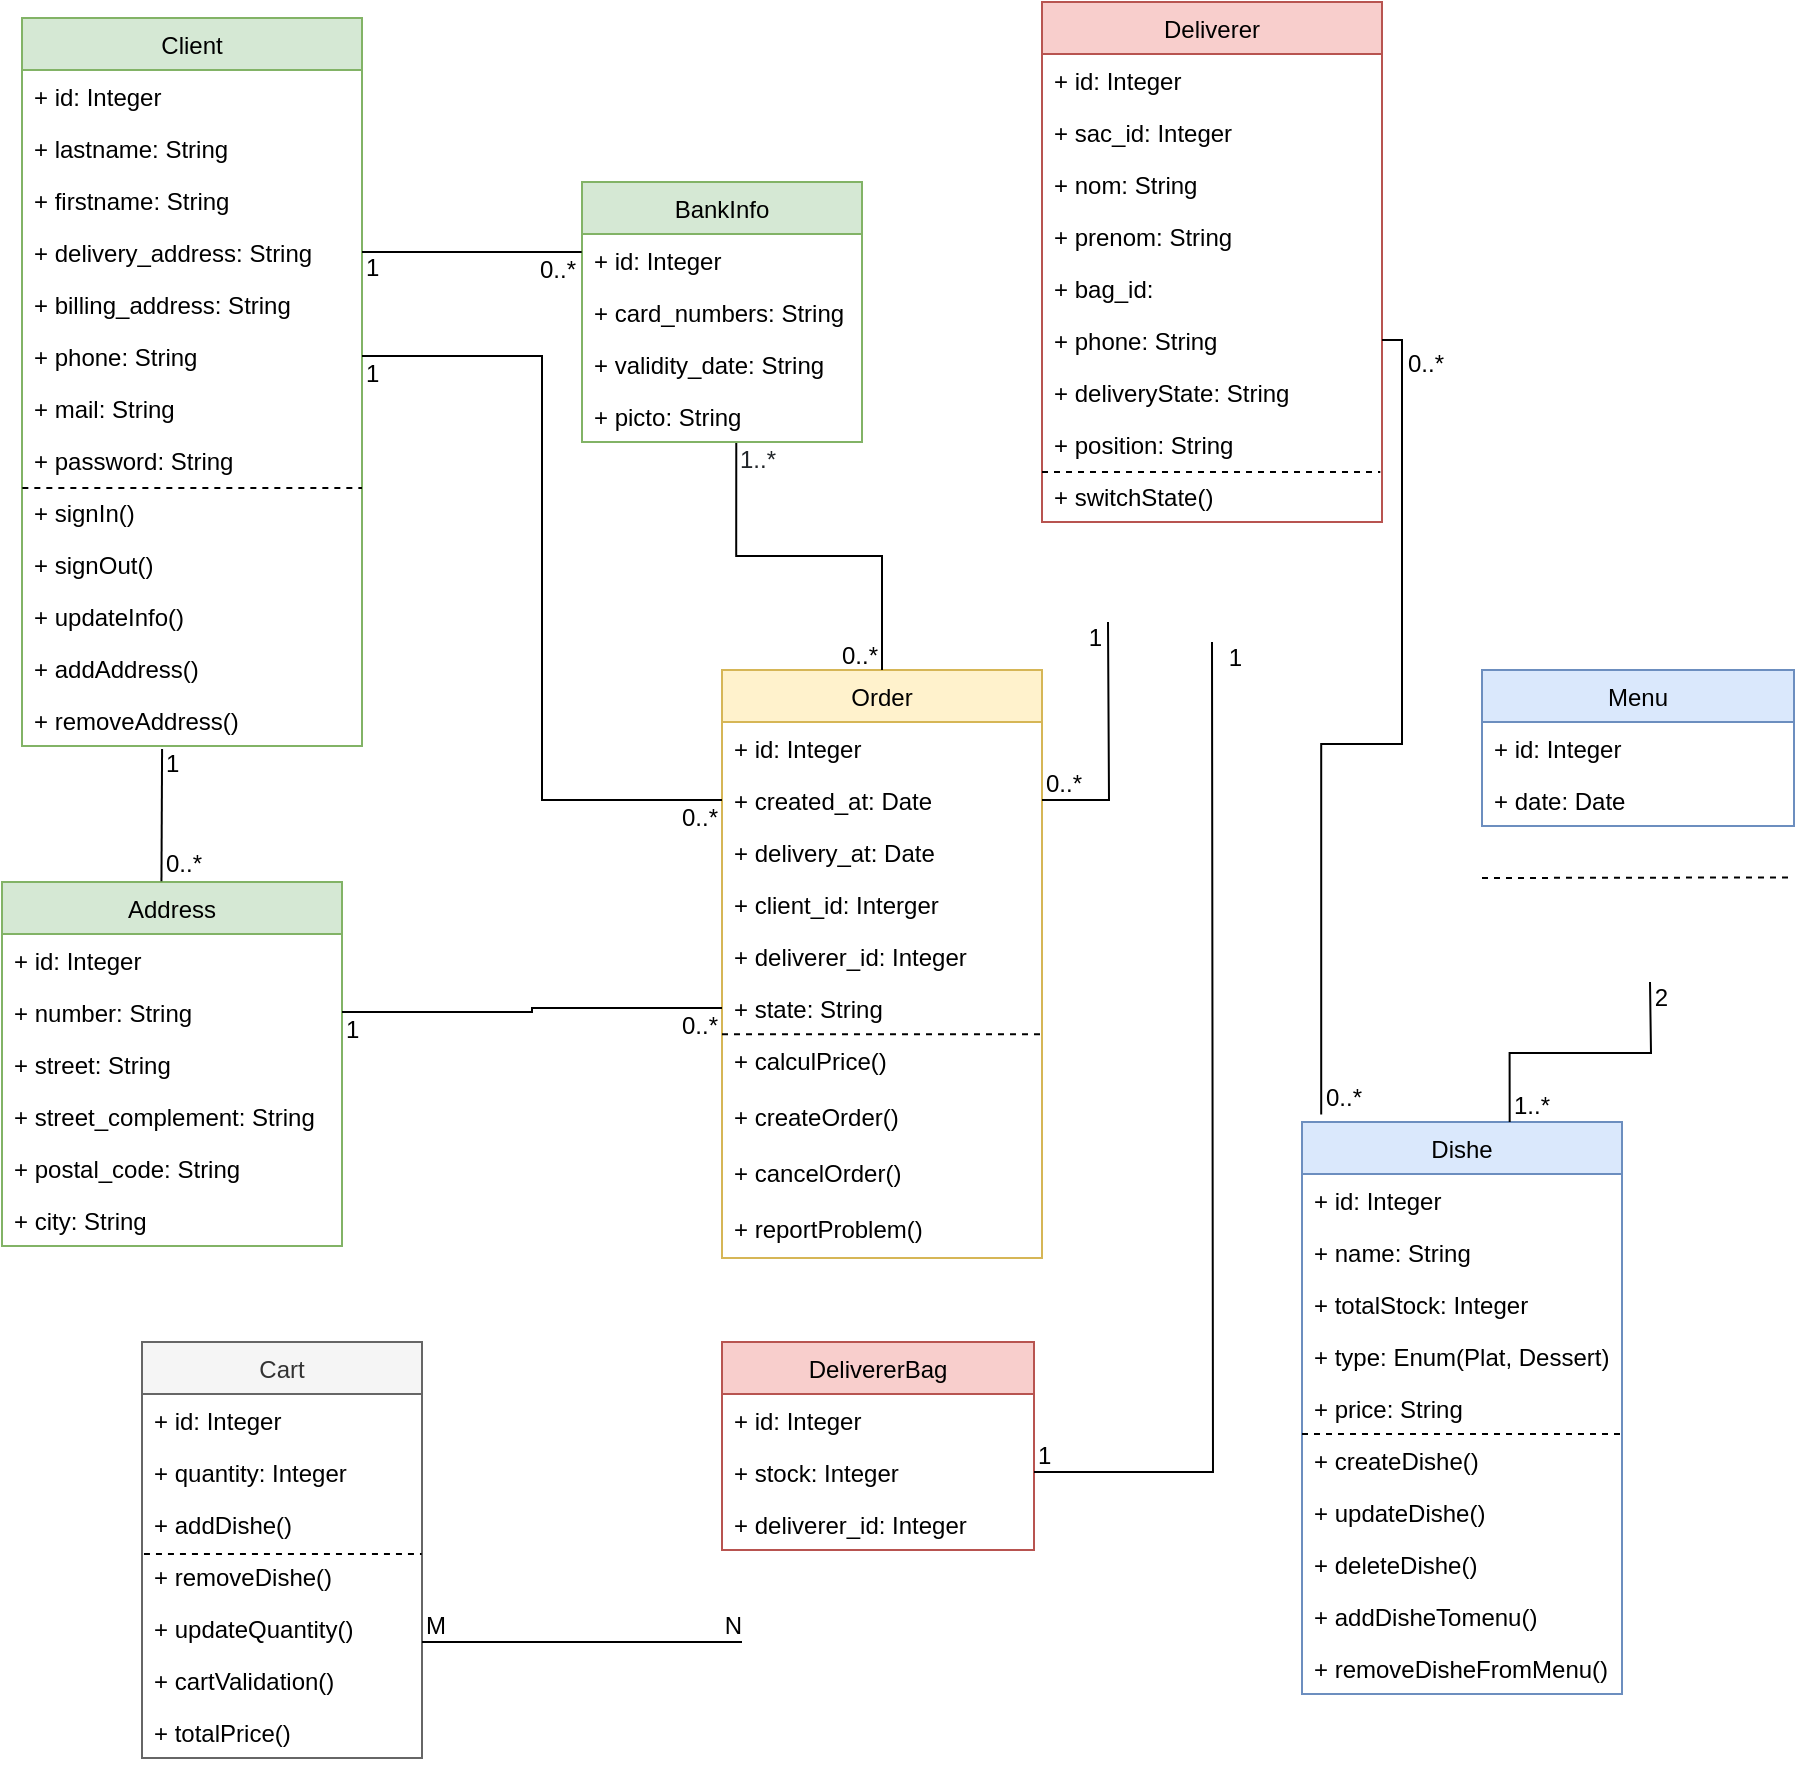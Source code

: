 <mxfile version="15.8.7" type="device" pages="2"><diagram id="oSMzcCjsMUZDx_pxM2OZ" name="Diagramme de classes"><mxGraphModel dx="2500" dy="1033" grid="1" gridSize="10" guides="1" tooltips="1" connect="1" arrows="1" fold="1" page="1" pageScale="1" pageWidth="827" pageHeight="1169" math="0" shadow="0"><root><mxCell id="0"/><mxCell id="1" parent="0"/><mxCell id="HCWtY8HCrCNbNpSgRwrG-18" value="Client" style="swimlane;fontStyle=0;childLayout=stackLayout;horizontal=1;startSize=26;fillColor=#d5e8d4;horizontalStack=0;resizeParent=1;resizeParentMax=0;resizeLast=0;collapsible=1;marginBottom=0;strokeColor=#82b366;" parent="1" vertex="1"><mxGeometry x="-210" y="38" width="170" height="364" as="geometry"/></mxCell><mxCell id="HCWtY8HCrCNbNpSgRwrG-19" value="+ id: Integer" style="text;strokeColor=none;fillColor=none;align=left;verticalAlign=top;spacingLeft=4;spacingRight=4;overflow=hidden;rotatable=0;points=[[0,0.5],[1,0.5]];portConstraint=eastwest;" parent="HCWtY8HCrCNbNpSgRwrG-18" vertex="1"><mxGeometry y="26" width="170" height="26" as="geometry"/></mxCell><mxCell id="HCWtY8HCrCNbNpSgRwrG-20" value="+ lastname: String" style="text;strokeColor=none;fillColor=none;align=left;verticalAlign=top;spacingLeft=4;spacingRight=4;overflow=hidden;rotatable=0;points=[[0,0.5],[1,0.5]];portConstraint=eastwest;" parent="HCWtY8HCrCNbNpSgRwrG-18" vertex="1"><mxGeometry y="52" width="170" height="26" as="geometry"/></mxCell><mxCell id="HCWtY8HCrCNbNpSgRwrG-21" value="+ firstname: String" style="text;strokeColor=none;fillColor=none;align=left;verticalAlign=top;spacingLeft=4;spacingRight=4;overflow=hidden;rotatable=0;points=[[0,0.5],[1,0.5]];portConstraint=eastwest;" parent="HCWtY8HCrCNbNpSgRwrG-18" vertex="1"><mxGeometry y="78" width="170" height="26" as="geometry"/></mxCell><mxCell id="HCWtY8HCrCNbNpSgRwrG-23" value="+ delivery_address: String" style="text;strokeColor=none;fillColor=none;align=left;verticalAlign=top;spacingLeft=4;spacingRight=4;overflow=hidden;rotatable=0;points=[[0,0.5],[1,0.5]];portConstraint=eastwest;" parent="HCWtY8HCrCNbNpSgRwrG-18" vertex="1"><mxGeometry y="104" width="170" height="26" as="geometry"/></mxCell><mxCell id="BRgzUq3xXKHLKp0Ddlu8-14" value="+ billing_address: String" style="text;strokeColor=none;fillColor=none;align=left;verticalAlign=top;spacingLeft=4;spacingRight=4;overflow=hidden;rotatable=0;points=[[0,0.5],[1,0.5]];portConstraint=eastwest;" vertex="1" parent="HCWtY8HCrCNbNpSgRwrG-18"><mxGeometry y="130" width="170" height="26" as="geometry"/></mxCell><mxCell id="HCWtY8HCrCNbNpSgRwrG-24" value="+ phone: String" style="text;strokeColor=none;fillColor=none;align=left;verticalAlign=top;spacingLeft=4;spacingRight=4;overflow=hidden;rotatable=0;points=[[0,0.5],[1,0.5]];portConstraint=eastwest;" parent="HCWtY8HCrCNbNpSgRwrG-18" vertex="1"><mxGeometry y="156" width="170" height="26" as="geometry"/></mxCell><mxCell id="HCWtY8HCrCNbNpSgRwrG-55" value="+ mail: String" style="text;strokeColor=none;fillColor=none;align=left;verticalAlign=top;spacingLeft=4;spacingRight=4;overflow=hidden;rotatable=0;points=[[0,0.5],[1,0.5]];portConstraint=eastwest;" parent="HCWtY8HCrCNbNpSgRwrG-18" vertex="1"><mxGeometry y="182" width="170" height="26" as="geometry"/></mxCell><mxCell id="BRgzUq3xXKHLKp0Ddlu8-53" value="" style="endArrow=none;dashed=1;html=1;rounded=0;entryX=0.999;entryY=0.962;entryDx=0;entryDy=0;entryPerimeter=0;exitX=0.001;exitY=0.038;exitDx=0;exitDy=0;exitPerimeter=0;" edge="1" parent="HCWtY8HCrCNbNpSgRwrG-18" source="BRgzUq3xXKHLKp0Ddlu8-52"><mxGeometry width="50" height="50" relative="1" as="geometry"><mxPoint x="-2.04" y="235" as="sourcePoint"/><mxPoint x="170.0" y="235.002" as="targetPoint"/></mxGeometry></mxCell><mxCell id="BRgzUq3xXKHLKp0Ddlu8-15" value="+ password: String" style="text;strokeColor=none;fillColor=none;align=left;verticalAlign=top;spacingLeft=4;spacingRight=4;overflow=hidden;rotatable=0;points=[[0,0.5],[1,0.5]];portConstraint=eastwest;" vertex="1" parent="HCWtY8HCrCNbNpSgRwrG-18"><mxGeometry y="208" width="170" height="26" as="geometry"/></mxCell><mxCell id="BRgzUq3xXKHLKp0Ddlu8-52" value="+ signIn()" style="text;strokeColor=none;fillColor=none;align=left;verticalAlign=top;spacingLeft=4;spacingRight=4;overflow=hidden;rotatable=0;points=[[0,0.5],[1,0.5]];portConstraint=eastwest;" vertex="1" parent="HCWtY8HCrCNbNpSgRwrG-18"><mxGeometry y="234" width="170" height="26" as="geometry"/></mxCell><mxCell id="BRgzUq3xXKHLKp0Ddlu8-54" value="+ signOut()" style="text;strokeColor=none;fillColor=none;align=left;verticalAlign=top;spacingLeft=4;spacingRight=4;overflow=hidden;rotatable=0;points=[[0,0.5],[1,0.5]];portConstraint=eastwest;" vertex="1" parent="HCWtY8HCrCNbNpSgRwrG-18"><mxGeometry y="260" width="170" height="26" as="geometry"/></mxCell><mxCell id="BRgzUq3xXKHLKp0Ddlu8-55" value="+ updateInfo()" style="text;strokeColor=none;fillColor=none;align=left;verticalAlign=top;spacingLeft=4;spacingRight=4;overflow=hidden;rotatable=0;points=[[0,0.5],[1,0.5]];portConstraint=eastwest;" vertex="1" parent="HCWtY8HCrCNbNpSgRwrG-18"><mxGeometry y="286" width="170" height="26" as="geometry"/></mxCell><mxCell id="BRgzUq3xXKHLKp0Ddlu8-56" value="+ addAddress()" style="text;strokeColor=none;fillColor=none;align=left;verticalAlign=top;spacingLeft=4;spacingRight=4;overflow=hidden;rotatable=0;points=[[0,0.5],[1,0.5]];portConstraint=eastwest;" vertex="1" parent="HCWtY8HCrCNbNpSgRwrG-18"><mxGeometry y="312" width="170" height="26" as="geometry"/></mxCell><mxCell id="BRgzUq3xXKHLKp0Ddlu8-70" value="+ removeAddress()" style="text;strokeColor=none;fillColor=none;align=left;verticalAlign=top;spacingLeft=4;spacingRight=4;overflow=hidden;rotatable=0;points=[[0,0.5],[1,0.5]];portConstraint=eastwest;" vertex="1" parent="HCWtY8HCrCNbNpSgRwrG-18"><mxGeometry y="338" width="170" height="26" as="geometry"/></mxCell><mxCell id="HCWtY8HCrCNbNpSgRwrG-25" value="Deliverer" style="swimlane;fontStyle=0;childLayout=stackLayout;horizontal=1;startSize=26;fillColor=#f8cecc;horizontalStack=0;resizeParent=1;resizeParentMax=0;resizeLast=0;collapsible=1;marginBottom=0;strokeColor=#b85450;" parent="1" vertex="1"><mxGeometry x="300" y="30" width="170" height="260" as="geometry"/></mxCell><mxCell id="HCWtY8HCrCNbNpSgRwrG-26" value="+ id: Integer" style="text;strokeColor=none;fillColor=none;align=left;verticalAlign=top;spacingLeft=4;spacingRight=4;overflow=hidden;rotatable=0;points=[[0,0.5],[1,0.5]];portConstraint=eastwest;" parent="HCWtY8HCrCNbNpSgRwrG-25" vertex="1"><mxGeometry y="26" width="170" height="26" as="geometry"/></mxCell><mxCell id="HCWtY8HCrCNbNpSgRwrG-99" value="+ sac_id: Integer" style="text;strokeColor=none;fillColor=none;align=left;verticalAlign=top;spacingLeft=4;spacingRight=4;overflow=hidden;rotatable=0;points=[[0,0.5],[1,0.5]];portConstraint=eastwest;" parent="HCWtY8HCrCNbNpSgRwrG-25" vertex="1"><mxGeometry y="52" width="170" height="26" as="geometry"/></mxCell><mxCell id="HCWtY8HCrCNbNpSgRwrG-27" value="+ nom: String" style="text;strokeColor=none;fillColor=none;align=left;verticalAlign=top;spacingLeft=4;spacingRight=4;overflow=hidden;rotatable=0;points=[[0,0.5],[1,0.5]];portConstraint=eastwest;" parent="HCWtY8HCrCNbNpSgRwrG-25" vertex="1"><mxGeometry y="78" width="170" height="26" as="geometry"/></mxCell><mxCell id="HCWtY8HCrCNbNpSgRwrG-28" value="+ prenom: String" style="text;strokeColor=none;fillColor=none;align=left;verticalAlign=top;spacingLeft=4;spacingRight=4;overflow=hidden;rotatable=0;points=[[0,0.5],[1,0.5]];portConstraint=eastwest;" parent="HCWtY8HCrCNbNpSgRwrG-25" vertex="1"><mxGeometry y="104" width="170" height="26" as="geometry"/></mxCell><mxCell id="HCWtY8HCrCNbNpSgRwrG-29" value="+ bag_id: " style="text;strokeColor=none;fillColor=none;align=left;verticalAlign=top;spacingLeft=4;spacingRight=4;overflow=hidden;rotatable=0;points=[[0,0.5],[1,0.5]];portConstraint=eastwest;" parent="HCWtY8HCrCNbNpSgRwrG-25" vertex="1"><mxGeometry y="130" width="170" height="26" as="geometry"/></mxCell><mxCell id="HCWtY8HCrCNbNpSgRwrG-30" value="+ phone: String" style="text;strokeColor=none;fillColor=none;align=left;verticalAlign=top;spacingLeft=4;spacingRight=4;overflow=hidden;rotatable=0;points=[[0,0.5],[1,0.5]];portConstraint=eastwest;" parent="HCWtY8HCrCNbNpSgRwrG-25" vertex="1"><mxGeometry y="156" width="170" height="26" as="geometry"/></mxCell><mxCell id="HCWtY8HCrCNbNpSgRwrG-31" value="+ deliveryState: String" style="text;strokeColor=none;fillColor=none;align=left;verticalAlign=top;spacingLeft=4;spacingRight=4;overflow=hidden;rotatable=0;points=[[0,0.5],[1,0.5]];portConstraint=eastwest;" parent="HCWtY8HCrCNbNpSgRwrG-25" vertex="1"><mxGeometry y="182" width="170" height="26" as="geometry"/></mxCell><mxCell id="BRgzUq3xXKHLKp0Ddlu8-68" value="" style="endArrow=none;dashed=1;html=1;rounded=0;entryX=0.995;entryY=0;entryDx=0;entryDy=0;entryPerimeter=0;exitX=0.007;exitY=-0.038;exitDx=0;exitDy=0;exitPerimeter=0;" edge="1" parent="HCWtY8HCrCNbNpSgRwrG-25"><mxGeometry width="50" height="50" relative="1" as="geometry"><mxPoint y="235.002" as="sourcePoint"/><mxPoint x="169.15" y="235" as="targetPoint"/></mxGeometry></mxCell><mxCell id="HCWtY8HCrCNbNpSgRwrG-32" value="+ position: String" style="text;strokeColor=none;fillColor=none;align=left;verticalAlign=top;spacingLeft=4;spacingRight=4;overflow=hidden;rotatable=0;points=[[0,0.5],[1,0.5]];portConstraint=eastwest;" parent="HCWtY8HCrCNbNpSgRwrG-25" vertex="1"><mxGeometry y="208" width="170" height="26" as="geometry"/></mxCell><mxCell id="BRgzUq3xXKHLKp0Ddlu8-67" value="+ switchState()" style="text;strokeColor=none;fillColor=none;align=left;verticalAlign=top;spacingLeft=4;spacingRight=4;overflow=hidden;rotatable=0;points=[[0,0.5],[1,0.5]];portConstraint=eastwest;" vertex="1" parent="HCWtY8HCrCNbNpSgRwrG-25"><mxGeometry y="234" width="170" height="26" as="geometry"/></mxCell><mxCell id="HCWtY8HCrCNbNpSgRwrG-33" value="Order" style="swimlane;fontStyle=0;childLayout=stackLayout;horizontal=1;startSize=26;fillColor=#fff2cc;horizontalStack=0;resizeParent=1;resizeParentMax=0;resizeLast=0;collapsible=1;marginBottom=0;strokeColor=#d6b656;" parent="1" vertex="1"><mxGeometry x="140" y="364" width="160" height="294" as="geometry"/></mxCell><mxCell id="HCWtY8HCrCNbNpSgRwrG-34" value="+ id: Integer" style="text;strokeColor=none;fillColor=none;align=left;verticalAlign=top;spacingLeft=4;spacingRight=4;overflow=hidden;rotatable=0;points=[[0,0.5],[1,0.5]];portConstraint=eastwest;" parent="HCWtY8HCrCNbNpSgRwrG-33" vertex="1"><mxGeometry y="26" width="160" height="26" as="geometry"/></mxCell><mxCell id="HCWtY8HCrCNbNpSgRwrG-35" value="+ created_at: Date " style="text;strokeColor=none;fillColor=none;align=left;verticalAlign=top;spacingLeft=4;spacingRight=4;overflow=hidden;rotatable=0;points=[[0,0.5],[1,0.5]];portConstraint=eastwest;" parent="HCWtY8HCrCNbNpSgRwrG-33" vertex="1"><mxGeometry y="52" width="160" height="26" as="geometry"/></mxCell><mxCell id="HCWtY8HCrCNbNpSgRwrG-36" value="+ delivery_at: Date" style="text;strokeColor=none;fillColor=none;align=left;verticalAlign=top;spacingLeft=4;spacingRight=4;overflow=hidden;rotatable=0;points=[[0,0.5],[1,0.5]];portConstraint=eastwest;" parent="HCWtY8HCrCNbNpSgRwrG-33" vertex="1"><mxGeometry y="78" width="160" height="26" as="geometry"/></mxCell><mxCell id="BRgzUq3xXKHLKp0Ddlu8-21" value="+ client_id: Interger" style="text;strokeColor=none;fillColor=none;align=left;verticalAlign=top;spacingLeft=4;spacingRight=4;overflow=hidden;rotatable=0;points=[[0,0.5],[1,0.5]];portConstraint=eastwest;" vertex="1" parent="HCWtY8HCrCNbNpSgRwrG-33"><mxGeometry y="104" width="160" height="26" as="geometry"/></mxCell><mxCell id="6yoKgdQi1X0KpWhhwo-v-2" value="+ deliverer_id: Integer" style="text;strokeColor=none;fillColor=none;align=left;verticalAlign=top;spacingLeft=4;spacingRight=4;overflow=hidden;rotatable=0;points=[[0,0.5],[1,0.5]];portConstraint=eastwest;" vertex="1" parent="HCWtY8HCrCNbNpSgRwrG-33"><mxGeometry y="130" width="160" height="26" as="geometry"/></mxCell><mxCell id="BRgzUq3xXKHLKp0Ddlu8-22" value="+ state: String" style="text;strokeColor=none;fillColor=none;align=left;verticalAlign=top;spacingLeft=4;spacingRight=4;overflow=hidden;rotatable=0;points=[[0,0.5],[1,0.5]];portConstraint=eastwest;" vertex="1" parent="HCWtY8HCrCNbNpSgRwrG-33"><mxGeometry y="156" width="160" height="26" as="geometry"/></mxCell><mxCell id="BRgzUq3xXKHLKp0Ddlu8-58" value="" style="endArrow=none;dashed=1;html=1;rounded=0;entryX=0.997;entryY=0.005;entryDx=0;entryDy=0;entryPerimeter=0;exitX=0;exitY=0.005;exitDx=0;exitDy=0;exitPerimeter=0;" edge="1" parent="HCWtY8HCrCNbNpSgRwrG-33" source="BRgzUq3xXKHLKp0Ddlu8-57" target="BRgzUq3xXKHLKp0Ddlu8-57"><mxGeometry width="50" height="50" relative="1" as="geometry"><mxPoint x="10.56" y="156.002" as="sourcePoint"/><mxPoint x="149.44" y="156.002" as="targetPoint"/></mxGeometry></mxCell><mxCell id="BRgzUq3xXKHLKp0Ddlu8-57" value="+ calculPrice()" style="text;strokeColor=none;fillColor=none;align=left;verticalAlign=top;spacingLeft=4;spacingRight=4;overflow=hidden;rotatable=0;points=[[0,0.5],[1,0.5]];portConstraint=eastwest;" vertex="1" parent="HCWtY8HCrCNbNpSgRwrG-33"><mxGeometry y="182" width="160" height="28" as="geometry"/></mxCell><mxCell id="6yoKgdQi1X0KpWhhwo-v-3" value="+ createOrder()" style="text;strokeColor=none;fillColor=none;align=left;verticalAlign=top;spacingLeft=4;spacingRight=4;overflow=hidden;rotatable=0;points=[[0,0.5],[1,0.5]];portConstraint=eastwest;" vertex="1" parent="HCWtY8HCrCNbNpSgRwrG-33"><mxGeometry y="210" width="160" height="28" as="geometry"/></mxCell><mxCell id="6yoKgdQi1X0KpWhhwo-v-4" value="+ cancelOrder()" style="text;strokeColor=none;fillColor=none;align=left;verticalAlign=top;spacingLeft=4;spacingRight=4;overflow=hidden;rotatable=0;points=[[0,0.5],[1,0.5]];portConstraint=eastwest;" vertex="1" parent="HCWtY8HCrCNbNpSgRwrG-33"><mxGeometry y="238" width="160" height="28" as="geometry"/></mxCell><mxCell id="6yoKgdQi1X0KpWhhwo-v-5" value="+ reportProblem()" style="text;strokeColor=none;fillColor=none;align=left;verticalAlign=top;spacingLeft=4;spacingRight=4;overflow=hidden;rotatable=0;points=[[0,0.5],[1,0.5]];portConstraint=eastwest;" vertex="1" parent="HCWtY8HCrCNbNpSgRwrG-33"><mxGeometry y="266" width="160" height="28" as="geometry"/></mxCell><mxCell id="HCWtY8HCrCNbNpSgRwrG-38" value="Dishe" style="swimlane;fontStyle=0;childLayout=stackLayout;horizontal=1;startSize=26;fillColor=#dae8fc;horizontalStack=0;resizeParent=1;resizeParentMax=0;resizeLast=0;collapsible=1;marginBottom=0;strokeColor=#6c8ebf;" parent="1" vertex="1"><mxGeometry x="430" y="590" width="160" height="286" as="geometry"/></mxCell><mxCell id="HCWtY8HCrCNbNpSgRwrG-39" value="+ id: Integer" style="text;strokeColor=none;fillColor=none;align=left;verticalAlign=top;spacingLeft=4;spacingRight=4;overflow=hidden;rotatable=0;points=[[0,0.5],[1,0.5]];portConstraint=eastwest;" parent="HCWtY8HCrCNbNpSgRwrG-38" vertex="1"><mxGeometry y="26" width="160" height="26" as="geometry"/></mxCell><mxCell id="HCWtY8HCrCNbNpSgRwrG-43" value="+ name: String" style="text;strokeColor=none;fillColor=none;align=left;verticalAlign=top;spacingLeft=4;spacingRight=4;overflow=hidden;rotatable=0;points=[[0,0.5],[1,0.5]];portConstraint=eastwest;" parent="HCWtY8HCrCNbNpSgRwrG-38" vertex="1"><mxGeometry y="52" width="160" height="26" as="geometry"/></mxCell><mxCell id="HCWtY8HCrCNbNpSgRwrG-53" value="+ totalStock: Integer" style="text;strokeColor=none;fillColor=none;align=left;verticalAlign=top;spacingLeft=4;spacingRight=4;overflow=hidden;rotatable=0;points=[[0,0.5],[1,0.5]];portConstraint=eastwest;" parent="HCWtY8HCrCNbNpSgRwrG-38" vertex="1"><mxGeometry y="78" width="160" height="26" as="geometry"/></mxCell><mxCell id="HCWtY8HCrCNbNpSgRwrG-41" value="+ type: Enum(Plat, Dessert)" style="text;strokeColor=none;fillColor=none;align=left;verticalAlign=top;spacingLeft=4;spacingRight=4;overflow=hidden;rotatable=0;points=[[0,0.5],[1,0.5]];portConstraint=eastwest;" parent="HCWtY8HCrCNbNpSgRwrG-38" vertex="1"><mxGeometry y="104" width="160" height="26" as="geometry"/></mxCell><mxCell id="HCWtY8HCrCNbNpSgRwrG-42" value="+ price: String" style="text;strokeColor=none;fillColor=none;align=left;verticalAlign=top;spacingLeft=4;spacingRight=4;overflow=hidden;rotatable=0;points=[[0,0.5],[1,0.5]];portConstraint=eastwest;" parent="HCWtY8HCrCNbNpSgRwrG-38" vertex="1"><mxGeometry y="130" width="160" height="26" as="geometry"/></mxCell><mxCell id="BRgzUq3xXKHLKp0Ddlu8-59" value="" style="endArrow=none;dashed=1;html=1;rounded=0;entryX=0.994;entryY=0;entryDx=0;entryDy=0;entryPerimeter=0;exitX=0.007;exitY=-0.038;exitDx=0;exitDy=0;exitPerimeter=0;" edge="1" parent="HCWtY8HCrCNbNpSgRwrG-38" target="BRgzUq3xXKHLKp0Ddlu8-60"><mxGeometry width="50" height="50" relative="1" as="geometry"><mxPoint y="156.002" as="sourcePoint"/><mxPoint x="138.88" y="156.002" as="targetPoint"/></mxGeometry></mxCell><mxCell id="BRgzUq3xXKHLKp0Ddlu8-60" value="+ createDishe()" style="text;strokeColor=none;fillColor=none;align=left;verticalAlign=top;spacingLeft=4;spacingRight=4;overflow=hidden;rotatable=0;points=[[0,0.5],[1,0.5]];portConstraint=eastwest;" vertex="1" parent="HCWtY8HCrCNbNpSgRwrG-38"><mxGeometry y="156" width="160" height="26" as="geometry"/></mxCell><mxCell id="BRgzUq3xXKHLKp0Ddlu8-61" value="+ updateDishe()" style="text;strokeColor=none;fillColor=none;align=left;verticalAlign=top;spacingLeft=4;spacingRight=4;overflow=hidden;rotatable=0;points=[[0,0.5],[1,0.5]];portConstraint=eastwest;" vertex="1" parent="HCWtY8HCrCNbNpSgRwrG-38"><mxGeometry y="182" width="160" height="26" as="geometry"/></mxCell><mxCell id="BRgzUq3xXKHLKp0Ddlu8-62" value="+ deleteDishe()" style="text;strokeColor=none;fillColor=none;align=left;verticalAlign=top;spacingLeft=4;spacingRight=4;overflow=hidden;rotatable=0;points=[[0,0.5],[1,0.5]];portConstraint=eastwest;" vertex="1" parent="HCWtY8HCrCNbNpSgRwrG-38"><mxGeometry y="208" width="160" height="26" as="geometry"/></mxCell><mxCell id="BRgzUq3xXKHLKp0Ddlu8-63" value="+ addDisheTomenu()" style="text;strokeColor=none;fillColor=none;align=left;verticalAlign=top;spacingLeft=4;spacingRight=4;overflow=hidden;rotatable=0;points=[[0,0.5],[1,0.5]];portConstraint=eastwest;" vertex="1" parent="HCWtY8HCrCNbNpSgRwrG-38"><mxGeometry y="234" width="160" height="26" as="geometry"/></mxCell><mxCell id="BRgzUq3xXKHLKp0Ddlu8-64" value="+ removeDisheFromMenu()" style="text;strokeColor=none;fillColor=none;align=left;verticalAlign=top;spacingLeft=4;spacingRight=4;overflow=hidden;rotatable=0;points=[[0,0.5],[1,0.5]];portConstraint=eastwest;" vertex="1" parent="HCWtY8HCrCNbNpSgRwrG-38"><mxGeometry y="260" width="160" height="26" as="geometry"/></mxCell><mxCell id="HCWtY8HCrCNbNpSgRwrG-45" value="DelivererBag" style="swimlane;fontStyle=0;childLayout=stackLayout;horizontal=1;startSize=26;fillColor=#f8cecc;horizontalStack=0;resizeParent=1;resizeParentMax=0;resizeLast=0;collapsible=1;marginBottom=0;strokeColor=#b85450;" parent="1" vertex="1"><mxGeometry x="140" y="700" width="156" height="104" as="geometry"/></mxCell><mxCell id="HCWtY8HCrCNbNpSgRwrG-46" value="+ id: Integer" style="text;strokeColor=none;fillColor=none;align=left;verticalAlign=top;spacingLeft=4;spacingRight=4;overflow=hidden;rotatable=0;points=[[0,0.5],[1,0.5]];portConstraint=eastwest;" parent="HCWtY8HCrCNbNpSgRwrG-45" vertex="1"><mxGeometry y="26" width="156" height="26" as="geometry"/></mxCell><mxCell id="BRgzUq3xXKHLKp0Ddlu8-5" value="+ stock: Integer" style="text;strokeColor=none;fillColor=none;align=left;verticalAlign=top;spacingLeft=4;spacingRight=4;overflow=hidden;rotatable=0;points=[[0,0.5],[1,0.5]];portConstraint=eastwest;" vertex="1" parent="HCWtY8HCrCNbNpSgRwrG-45"><mxGeometry y="52" width="156" height="26" as="geometry"/></mxCell><mxCell id="BRgzUq3xXKHLKp0Ddlu8-23" value="+ deliverer_id: Integer" style="text;strokeColor=none;fillColor=none;align=left;verticalAlign=top;spacingLeft=4;spacingRight=4;overflow=hidden;rotatable=0;points=[[0,0.5],[1,0.5]];portConstraint=eastwest;" vertex="1" parent="HCWtY8HCrCNbNpSgRwrG-45"><mxGeometry y="78" width="156" height="26" as="geometry"/></mxCell><mxCell id="HCWtY8HCrCNbNpSgRwrG-77" value="BankInfo" style="swimlane;fontStyle=0;childLayout=stackLayout;horizontal=1;startSize=26;fillColor=#d5e8d4;horizontalStack=0;resizeParent=1;resizeParentMax=0;resizeLast=0;collapsible=1;marginBottom=0;strokeColor=#82b366;" parent="1" vertex="1"><mxGeometry x="70" y="120" width="140" height="130" as="geometry"/></mxCell><mxCell id="HCWtY8HCrCNbNpSgRwrG-78" value="+ id: Integer" style="text;strokeColor=none;fillColor=none;align=left;verticalAlign=top;spacingLeft=4;spacingRight=4;overflow=hidden;rotatable=0;points=[[0,0.5],[1,0.5]];portConstraint=eastwest;" parent="HCWtY8HCrCNbNpSgRwrG-77" vertex="1"><mxGeometry y="26" width="140" height="26" as="geometry"/></mxCell><mxCell id="HCWtY8HCrCNbNpSgRwrG-79" value="+ card_numbers: String" style="text;strokeColor=none;fillColor=none;align=left;verticalAlign=top;spacingLeft=4;spacingRight=4;overflow=hidden;rotatable=0;points=[[0,0.5],[1,0.5]];portConstraint=eastwest;" parent="HCWtY8HCrCNbNpSgRwrG-77" vertex="1"><mxGeometry y="52" width="140" height="26" as="geometry"/></mxCell><mxCell id="HCWtY8HCrCNbNpSgRwrG-80" value="+ validity_date: String" style="text;strokeColor=none;fillColor=none;align=left;verticalAlign=top;spacingLeft=4;spacingRight=4;overflow=hidden;rotatable=0;points=[[0,0.5],[1,0.5]];portConstraint=eastwest;" parent="HCWtY8HCrCNbNpSgRwrG-77" vertex="1"><mxGeometry y="78" width="140" height="26" as="geometry"/></mxCell><mxCell id="HCWtY8HCrCNbNpSgRwrG-81" value="+ picto: String" style="text;strokeColor=none;fillColor=none;align=left;verticalAlign=top;spacingLeft=4;spacingRight=4;overflow=hidden;rotatable=0;points=[[0,0.5],[1,0.5]];portConstraint=eastwest;" parent="HCWtY8HCrCNbNpSgRwrG-77" vertex="1"><mxGeometry y="104" width="140" height="26" as="geometry"/></mxCell><mxCell id="eBEK_fKRrqWcGKObdvI6-1" value="Cart" style="swimlane;fontStyle=0;childLayout=stackLayout;horizontal=1;startSize=26;fillColor=#f5f5f5;horizontalStack=0;resizeParent=1;resizeParentMax=0;resizeLast=0;collapsible=1;marginBottom=0;labelBackgroundColor=none;fontColor=#333333;strokeColor=#666666;" parent="1" vertex="1"><mxGeometry x="-150" y="700" width="140" height="208" as="geometry"/></mxCell><mxCell id="eBEK_fKRrqWcGKObdvI6-2" value="+ id: Integer" style="text;strokeColor=none;fillColor=none;align=left;verticalAlign=top;spacingLeft=4;spacingRight=4;overflow=hidden;rotatable=0;points=[[0,0.5],[1,0.5]];portConstraint=eastwest;labelBackgroundColor=none;" parent="eBEK_fKRrqWcGKObdvI6-1" vertex="1"><mxGeometry y="26" width="140" height="26" as="geometry"/></mxCell><mxCell id="eBEK_fKRrqWcGKObdvI6-4" value="+ quantity: Integer" style="text;strokeColor=none;fillColor=none;align=left;verticalAlign=top;spacingLeft=4;spacingRight=4;overflow=hidden;rotatable=0;points=[[0,0.5],[1,0.5]];portConstraint=eastwest;labelBackgroundColor=none;" parent="eBEK_fKRrqWcGKObdvI6-1" vertex="1"><mxGeometry y="52" width="140" height="26" as="geometry"/></mxCell><mxCell id="BRgzUq3xXKHLKp0Ddlu8-16" value="+ addDishe()" style="text;strokeColor=none;fillColor=none;align=left;verticalAlign=top;spacingLeft=4;spacingRight=4;overflow=hidden;rotatable=0;points=[[0,0.5],[1,0.5]];portConstraint=eastwest;labelBackgroundColor=none;" vertex="1" parent="eBEK_fKRrqWcGKObdvI6-1"><mxGeometry y="78" width="140" height="26" as="geometry"/></mxCell><mxCell id="BRgzUq3xXKHLKp0Ddlu8-17" value="" style="endArrow=none;dashed=1;html=1;rounded=0;entryX=0.999;entryY=0.962;entryDx=0;entryDy=0;entryPerimeter=0;exitX=0.007;exitY=-0.038;exitDx=0;exitDy=0;exitPerimeter=0;" edge="1" parent="eBEK_fKRrqWcGKObdvI6-1"><mxGeometry width="50" height="50" relative="1" as="geometry"><mxPoint x="0.98" y="106.012" as="sourcePoint"/><mxPoint x="139.86" y="106.012" as="targetPoint"/></mxGeometry></mxCell><mxCell id="BRgzUq3xXKHLKp0Ddlu8-18" value="+ removeDishe()" style="text;strokeColor=none;fillColor=none;align=left;verticalAlign=top;spacingLeft=4;spacingRight=4;overflow=hidden;rotatable=0;points=[[0,0.5],[1,0.5]];portConstraint=eastwest;labelBackgroundColor=none;" vertex="1" parent="eBEK_fKRrqWcGKObdvI6-1"><mxGeometry y="104" width="140" height="26" as="geometry"/></mxCell><mxCell id="BRgzUq3xXKHLKp0Ddlu8-19" value="+ updateQuantity()" style="text;strokeColor=none;fillColor=none;align=left;verticalAlign=top;spacingLeft=4;spacingRight=4;overflow=hidden;rotatable=0;points=[[0,0.5],[1,0.5]];portConstraint=eastwest;labelBackgroundColor=none;" vertex="1" parent="eBEK_fKRrqWcGKObdvI6-1"><mxGeometry y="130" width="140" height="26" as="geometry"/></mxCell><mxCell id="6yoKgdQi1X0KpWhhwo-v-1" value="+ cartValidation()" style="text;strokeColor=none;fillColor=none;align=left;verticalAlign=top;spacingLeft=4;spacingRight=4;overflow=hidden;rotatable=0;points=[[0,0.5],[1,0.5]];portConstraint=eastwest;labelBackgroundColor=none;" vertex="1" parent="eBEK_fKRrqWcGKObdvI6-1"><mxGeometry y="156" width="140" height="26" as="geometry"/></mxCell><mxCell id="BRgzUq3xXKHLKp0Ddlu8-20" value="+ totalPrice()" style="text;strokeColor=none;fillColor=none;align=left;verticalAlign=top;spacingLeft=4;spacingRight=4;overflow=hidden;rotatable=0;points=[[0,0.5],[1,0.5]];portConstraint=eastwest;labelBackgroundColor=none;" vertex="1" parent="eBEK_fKRrqWcGKObdvI6-1"><mxGeometry y="182" width="140" height="26" as="geometry"/></mxCell><mxCell id="BRgzUq3xXKHLKp0Ddlu8-1" value="Menu" style="swimlane;fontStyle=0;childLayout=stackLayout;horizontal=1;startSize=26;fillColor=#dae8fc;horizontalStack=0;resizeParent=1;resizeParentMax=0;resizeLast=0;collapsible=1;marginBottom=0;strokeColor=#6c8ebf;" vertex="1" parent="1"><mxGeometry x="520" y="364" width="156" height="78" as="geometry"/></mxCell><mxCell id="BRgzUq3xXKHLKp0Ddlu8-2" value="+ id: Integer" style="text;strokeColor=none;fillColor=none;align=left;verticalAlign=top;spacingLeft=4;spacingRight=4;overflow=hidden;rotatable=0;points=[[0,0.5],[1,0.5]];portConstraint=eastwest;" vertex="1" parent="BRgzUq3xXKHLKp0Ddlu8-1"><mxGeometry y="26" width="156" height="26" as="geometry"/></mxCell><mxCell id="BRgzUq3xXKHLKp0Ddlu8-66" value="" style="endArrow=none;dashed=1;html=1;rounded=0;entryX=0.993;entryY=-0.011;entryDx=0;entryDy=0;entryPerimeter=0;exitX=0.007;exitY=-0.038;exitDx=0;exitDy=0;exitPerimeter=0;" edge="1" parent="BRgzUq3xXKHLKp0Ddlu8-1"><mxGeometry width="50" height="50" relative="1" as="geometry"><mxPoint y="104.002" as="sourcePoint"/><mxPoint x="154.908" y="103.714" as="targetPoint"/></mxGeometry></mxCell><mxCell id="6yoKgdQi1X0KpWhhwo-v-9" value="+ date: Date" style="text;strokeColor=none;fillColor=none;align=left;verticalAlign=top;spacingLeft=4;spacingRight=4;overflow=hidden;rotatable=0;points=[[0,0.5],[1,0.5]];portConstraint=eastwest;" vertex="1" parent="BRgzUq3xXKHLKp0Ddlu8-1"><mxGeometry y="52" width="156" height="26" as="geometry"/></mxCell><mxCell id="BRgzUq3xXKHLKp0Ddlu8-6" value="Address" style="swimlane;fontStyle=0;childLayout=stackLayout;horizontal=1;startSize=26;fillColor=#d5e8d4;horizontalStack=0;resizeParent=1;resizeParentMax=0;resizeLast=0;collapsible=1;marginBottom=0;strokeColor=#82b366;" vertex="1" parent="1"><mxGeometry x="-220" y="470" width="170" height="182" as="geometry"/></mxCell><mxCell id="BRgzUq3xXKHLKp0Ddlu8-7" value="+ id: Integer" style="text;strokeColor=none;fillColor=none;align=left;verticalAlign=top;spacingLeft=4;spacingRight=4;overflow=hidden;rotatable=0;points=[[0,0.5],[1,0.5]];portConstraint=eastwest;" vertex="1" parent="BRgzUq3xXKHLKp0Ddlu8-6"><mxGeometry y="26" width="170" height="26" as="geometry"/></mxCell><mxCell id="BRgzUq3xXKHLKp0Ddlu8-8" value="+ number: String" style="text;strokeColor=none;fillColor=none;align=left;verticalAlign=top;spacingLeft=4;spacingRight=4;overflow=hidden;rotatable=0;points=[[0,0.5],[1,0.5]];portConstraint=eastwest;" vertex="1" parent="BRgzUq3xXKHLKp0Ddlu8-6"><mxGeometry y="52" width="170" height="26" as="geometry"/></mxCell><mxCell id="BRgzUq3xXKHLKp0Ddlu8-9" value="+ street: String" style="text;strokeColor=none;fillColor=none;align=left;verticalAlign=top;spacingLeft=4;spacingRight=4;overflow=hidden;rotatable=0;points=[[0,0.5],[1,0.5]];portConstraint=eastwest;" vertex="1" parent="BRgzUq3xXKHLKp0Ddlu8-6"><mxGeometry y="78" width="170" height="26" as="geometry"/></mxCell><mxCell id="BRgzUq3xXKHLKp0Ddlu8-10" value="+ street_complement: String" style="text;strokeColor=none;fillColor=none;align=left;verticalAlign=top;spacingLeft=4;spacingRight=4;overflow=hidden;rotatable=0;points=[[0,0.5],[1,0.5]];portConstraint=eastwest;" vertex="1" parent="BRgzUq3xXKHLKp0Ddlu8-6"><mxGeometry y="104" width="170" height="26" as="geometry"/></mxCell><mxCell id="BRgzUq3xXKHLKp0Ddlu8-11" value="+ postal_code: String" style="text;strokeColor=none;fillColor=none;align=left;verticalAlign=top;spacingLeft=4;spacingRight=4;overflow=hidden;rotatable=0;points=[[0,0.5],[1,0.5]];portConstraint=eastwest;" vertex="1" parent="BRgzUq3xXKHLKp0Ddlu8-6"><mxGeometry y="130" width="170" height="26" as="geometry"/></mxCell><mxCell id="BRgzUq3xXKHLKp0Ddlu8-12" value="+ city: String" style="text;strokeColor=none;fillColor=none;align=left;verticalAlign=top;spacingLeft=4;spacingRight=4;overflow=hidden;rotatable=0;points=[[0,0.5],[1,0.5]];portConstraint=eastwest;" vertex="1" parent="BRgzUq3xXKHLKp0Ddlu8-6"><mxGeometry y="156" width="170" height="26" as="geometry"/></mxCell><mxCell id="BRgzUq3xXKHLKp0Ddlu8-25" value="" style="endArrow=none;html=1;rounded=0;entryX=0.469;entryY=-0.002;entryDx=0;entryDy=0;entryPerimeter=0;exitX=0.412;exitY=1.057;exitDx=0;exitDy=0;exitPerimeter=0;" edge="1" parent="1" source="BRgzUq3xXKHLKp0Ddlu8-70" target="BRgzUq3xXKHLKp0Ddlu8-6"><mxGeometry relative="1" as="geometry"><mxPoint x="-140" y="430" as="sourcePoint"/><mxPoint x="380" y="390" as="targetPoint"/></mxGeometry></mxCell><mxCell id="BRgzUq3xXKHLKp0Ddlu8-26" value="1" style="resizable=0;html=1;align=left;verticalAlign=bottom;" connectable="0" vertex="1" parent="BRgzUq3xXKHLKp0Ddlu8-25"><mxGeometry x="-1" relative="1" as="geometry"><mxPoint y="16" as="offset"/></mxGeometry></mxCell><mxCell id="BRgzUq3xXKHLKp0Ddlu8-27" value="0..*" style="resizable=0;html=1;align=right;verticalAlign=bottom;" connectable="0" vertex="1" parent="BRgzUq3xXKHLKp0Ddlu8-25"><mxGeometry x="1" relative="1" as="geometry"><mxPoint x="21" as="offset"/></mxGeometry></mxCell><mxCell id="BRgzUq3xXKHLKp0Ddlu8-28" value="" style="endArrow=none;html=1;rounded=0;exitX=1;exitY=0.5;exitDx=0;exitDy=0;entryX=-0.001;entryY=0.348;entryDx=0;entryDy=0;entryPerimeter=0;" edge="1" parent="1" source="HCWtY8HCrCNbNpSgRwrG-23" target="HCWtY8HCrCNbNpSgRwrG-78"><mxGeometry relative="1" as="geometry"><mxPoint x="-130.64" y="334" as="sourcePoint"/><mxPoint x="-130.27" y="479.636" as="targetPoint"/></mxGeometry></mxCell><mxCell id="BRgzUq3xXKHLKp0Ddlu8-29" value="1" style="resizable=0;html=1;align=left;verticalAlign=bottom;" connectable="0" vertex="1" parent="BRgzUq3xXKHLKp0Ddlu8-28"><mxGeometry x="-1" relative="1" as="geometry"><mxPoint y="16" as="offset"/></mxGeometry></mxCell><mxCell id="BRgzUq3xXKHLKp0Ddlu8-30" value="0..*" style="resizable=0;html=1;align=right;verticalAlign=bottom;" connectable="0" vertex="1" parent="BRgzUq3xXKHLKp0Ddlu8-28"><mxGeometry x="1" relative="1" as="geometry"><mxPoint x="-2" y="17" as="offset"/></mxGeometry></mxCell><mxCell id="BRgzUq3xXKHLKp0Ddlu8-31" value="" style="endArrow=none;html=1;rounded=0;exitX=1;exitY=0.5;exitDx=0;exitDy=0;entryX=0;entryY=0.5;entryDx=0;entryDy=0;edgeStyle=orthogonalEdgeStyle;" edge="1" parent="1" source="HCWtY8HCrCNbNpSgRwrG-24" target="HCWtY8HCrCNbNpSgRwrG-35"><mxGeometry relative="1" as="geometry"><mxPoint x="-30" y="217" as="sourcePoint"/><mxPoint x="80.28" y="216.268" as="targetPoint"/></mxGeometry></mxCell><mxCell id="BRgzUq3xXKHLKp0Ddlu8-32" value="1" style="resizable=0;html=1;align=left;verticalAlign=bottom;" connectable="0" vertex="1" parent="BRgzUq3xXKHLKp0Ddlu8-31"><mxGeometry x="-1" relative="1" as="geometry"><mxPoint y="17" as="offset"/></mxGeometry></mxCell><mxCell id="BRgzUq3xXKHLKp0Ddlu8-33" value="0..*" style="resizable=0;html=1;align=right;verticalAlign=bottom;" connectable="0" vertex="1" parent="BRgzUq3xXKHLKp0Ddlu8-31"><mxGeometry x="1" relative="1" as="geometry"><mxPoint x="-2" y="17" as="offset"/></mxGeometry></mxCell><mxCell id="BRgzUq3xXKHLKp0Ddlu8-34" value="" style="endArrow=none;html=1;rounded=0;exitX=1;exitY=0.5;exitDx=0;exitDy=0;entryX=0;entryY=0.5;entryDx=0;entryDy=0;edgeStyle=orthogonalEdgeStyle;" edge="1" parent="1" source="BRgzUq3xXKHLKp0Ddlu8-8" target="BRgzUq3xXKHLKp0Ddlu8-22"><mxGeometry relative="1" as="geometry"><mxPoint x="-30" y="269.0" as="sourcePoint"/><mxPoint x="150" y="439.0" as="targetPoint"/></mxGeometry></mxCell><mxCell id="BRgzUq3xXKHLKp0Ddlu8-35" value="1" style="resizable=0;html=1;align=left;verticalAlign=bottom;" connectable="0" vertex="1" parent="BRgzUq3xXKHLKp0Ddlu8-34"><mxGeometry x="-1" relative="1" as="geometry"><mxPoint y="17" as="offset"/></mxGeometry></mxCell><mxCell id="BRgzUq3xXKHLKp0Ddlu8-36" value="0..*" style="resizable=0;html=1;align=right;verticalAlign=bottom;" connectable="0" vertex="1" parent="BRgzUq3xXKHLKp0Ddlu8-34"><mxGeometry x="1" relative="1" as="geometry"><mxPoint x="-2" y="17" as="offset"/></mxGeometry></mxCell><mxCell id="BRgzUq3xXKHLKp0Ddlu8-37" value="" style="endArrow=none;html=1;rounded=0;exitX=0.551;exitY=1.021;exitDx=0;exitDy=0;entryX=0.5;entryY=0;entryDx=0;entryDy=0;edgeStyle=orthogonalEdgeStyle;exitPerimeter=0;" edge="1" parent="1" source="HCWtY8HCrCNbNpSgRwrG-81" target="HCWtY8HCrCNbNpSgRwrG-33"><mxGeometry relative="1" as="geometry"><mxPoint x="-30" y="269.0" as="sourcePoint"/><mxPoint x="150" y="439.0" as="targetPoint"/></mxGeometry></mxCell><mxCell id="BRgzUq3xXKHLKp0Ddlu8-38" value="&lt;span style=&quot;color: rgb(33, 37, 41); font-family: verdana, amiko, sans-serif; font-size: 12px; font-style: normal; font-weight: 400; letter-spacing: normal; text-align: justify; text-indent: 0px; text-transform: none; word-spacing: 0px; background-color: rgb(255, 255, 255); display: inline; float: none;&quot;&gt;1..*&lt;/span&gt;" style="resizable=0;html=1;align=left;verticalAlign=bottom;" connectable="0" vertex="1" parent="BRgzUq3xXKHLKp0Ddlu8-37"><mxGeometry x="-1" relative="1" as="geometry"><mxPoint y="17" as="offset"/></mxGeometry></mxCell><mxCell id="BRgzUq3xXKHLKp0Ddlu8-39" value="0..*" style="resizable=0;html=1;align=right;verticalAlign=bottom;" connectable="0" vertex="1" parent="BRgzUq3xXKHLKp0Ddlu8-37"><mxGeometry x="1" relative="1" as="geometry"><mxPoint x="-2" y="1" as="offset"/></mxGeometry></mxCell><mxCell id="BRgzUq3xXKHLKp0Ddlu8-40" value="" style="endArrow=none;html=1;rounded=0;exitX=0.649;exitY=0;exitDx=0;exitDy=0;exitPerimeter=0;edgeStyle=orthogonalEdgeStyle;" edge="1" parent="1" source="HCWtY8HCrCNbNpSgRwrG-38"><mxGeometry relative="1" as="geometry"><mxPoint x="220" y="390" as="sourcePoint"/><mxPoint x="604" y="520" as="targetPoint"/></mxGeometry></mxCell><mxCell id="BRgzUq3xXKHLKp0Ddlu8-41" value="1..*" style="resizable=0;html=1;align=left;verticalAlign=bottom;" connectable="0" vertex="1" parent="BRgzUq3xXKHLKp0Ddlu8-40"><mxGeometry x="-1" relative="1" as="geometry"/></mxCell><mxCell id="BRgzUq3xXKHLKp0Ddlu8-42" value="2" style="resizable=0;html=1;align=right;verticalAlign=bottom;" connectable="0" vertex="1" parent="BRgzUq3xXKHLKp0Ddlu8-40"><mxGeometry x="1" relative="1" as="geometry"><mxPoint x="9" y="16" as="offset"/></mxGeometry></mxCell><mxCell id="BRgzUq3xXKHLKp0Ddlu8-43" value="" style="endArrow=none;html=1;rounded=0;exitX=1;exitY=0.5;exitDx=0;exitDy=0;edgeStyle=orthogonalEdgeStyle;" edge="1" parent="1" source="HCWtY8HCrCNbNpSgRwrG-35"><mxGeometry relative="1" as="geometry"><mxPoint x="220" y="390" as="sourcePoint"/><mxPoint x="333" y="340" as="targetPoint"/></mxGeometry></mxCell><mxCell id="BRgzUq3xXKHLKp0Ddlu8-44" value="0..*" style="resizable=0;html=1;align=left;verticalAlign=bottom;" connectable="0" vertex="1" parent="BRgzUq3xXKHLKp0Ddlu8-43"><mxGeometry x="-1" relative="1" as="geometry"/></mxCell><mxCell id="BRgzUq3xXKHLKp0Ddlu8-45" value="1" style="resizable=0;html=1;align=right;verticalAlign=bottom;" connectable="0" vertex="1" parent="BRgzUq3xXKHLKp0Ddlu8-43"><mxGeometry x="1" relative="1" as="geometry"><mxPoint x="-3" y="16" as="offset"/></mxGeometry></mxCell><mxCell id="BRgzUq3xXKHLKp0Ddlu8-46" value="" style="endArrow=none;html=1;rounded=0;entryX=1;entryY=0.5;entryDx=0;entryDy=0;exitX=0.06;exitY=-0.013;exitDx=0;exitDy=0;exitPerimeter=0;edgeStyle=orthogonalEdgeStyle;" edge="1" parent="1" source="HCWtY8HCrCNbNpSgRwrG-38" target="HCWtY8HCrCNbNpSgRwrG-30"><mxGeometry relative="1" as="geometry"><mxPoint x="220" y="390" as="sourcePoint"/><mxPoint x="380" y="390" as="targetPoint"/></mxGeometry></mxCell><mxCell id="BRgzUq3xXKHLKp0Ddlu8-47" value="0..*" style="resizable=0;html=1;align=left;verticalAlign=bottom;" connectable="0" vertex="1" parent="BRgzUq3xXKHLKp0Ddlu8-46"><mxGeometry x="-1" relative="1" as="geometry"><mxPoint as="offset"/></mxGeometry></mxCell><mxCell id="BRgzUq3xXKHLKp0Ddlu8-48" value="0..*" style="resizable=0;html=1;align=right;verticalAlign=bottom;" connectable="0" vertex="1" parent="BRgzUq3xXKHLKp0Ddlu8-46"><mxGeometry x="1" relative="1" as="geometry"><mxPoint x="31" y="20" as="offset"/></mxGeometry></mxCell><mxCell id="BRgzUq3xXKHLKp0Ddlu8-49" value="" style="endArrow=none;html=1;rounded=0;exitX=1;exitY=0.5;exitDx=0;exitDy=0;edgeStyle=orthogonalEdgeStyle;" edge="1" parent="1" source="BRgzUq3xXKHLKp0Ddlu8-5"><mxGeometry relative="1" as="geometry"><mxPoint x="220" y="390" as="sourcePoint"/><mxPoint x="385" y="350" as="targetPoint"/></mxGeometry></mxCell><mxCell id="BRgzUq3xXKHLKp0Ddlu8-50" value="1" style="resizable=0;html=1;align=left;verticalAlign=bottom;" connectable="0" vertex="1" parent="BRgzUq3xXKHLKp0Ddlu8-49"><mxGeometry x="-1" relative="1" as="geometry"/></mxCell><mxCell id="BRgzUq3xXKHLKp0Ddlu8-51" value="1" style="resizable=0;html=1;align=right;verticalAlign=bottom;" connectable="0" vertex="1" parent="BRgzUq3xXKHLKp0Ddlu8-49"><mxGeometry x="1" relative="1" as="geometry"><mxPoint x="15" y="16" as="offset"/></mxGeometry></mxCell><mxCell id="6yoKgdQi1X0KpWhhwo-v-6" value="" style="endArrow=none;html=1;rounded=0;" edge="1" parent="1"><mxGeometry relative="1" as="geometry"><mxPoint x="-10" y="850" as="sourcePoint"/><mxPoint x="150" y="850" as="targetPoint"/></mxGeometry></mxCell><mxCell id="6yoKgdQi1X0KpWhhwo-v-7" value="M" style="resizable=0;html=1;align=left;verticalAlign=bottom;" connectable="0" vertex="1" parent="6yoKgdQi1X0KpWhhwo-v-6"><mxGeometry x="-1" relative="1" as="geometry"/></mxCell><mxCell id="6yoKgdQi1X0KpWhhwo-v-8" value="N" style="resizable=0;html=1;align=right;verticalAlign=bottom;" connectable="0" vertex="1" parent="6yoKgdQi1X0KpWhhwo-v-6"><mxGeometry x="1" relative="1" as="geometry"/></mxCell></root></mxGraphModel></diagram><diagram id="09rDV0crdn6_42fmGH4a" name="Modèle physique de données"><mxGraphModel dx="2249" dy="878" grid="1" gridSize="10" guides="1" tooltips="1" connect="1" arrows="1" fold="1" page="1" pageScale="1" pageWidth="827" pageHeight="1169" math="0" shadow="0"><root><mxCell id="FEqEXvhSgg7f2yjx_XkI-0"/><mxCell id="FEqEXvhSgg7f2yjx_XkI-1" parent="FEqEXvhSgg7f2yjx_XkI-0"/><mxCell id="nedn1_wzFFsXaR9OhTq0-2" value="" style="group;fillColor=#d5e8d4;strokeColor=#82b366;" parent="FEqEXvhSgg7f2yjx_XkI-1" vertex="1" connectable="0"><mxGeometry x="-10" y="40" width="230" height="130" as="geometry"/></mxCell><mxCell id="HnfNgyDVKUPblDob6LTV-0" value="" style="group" parent="nedn1_wzFFsXaR9OhTq0-2" vertex="1" connectable="0"><mxGeometry width="230" height="130" as="geometry"/></mxCell><mxCell id="nedn1_wzFFsXaR9OhTq0-3" value="&lt;div style=&quot;box-sizing: border-box ; width: 100% ; background: rgb(228 , 228 , 228) ; padding: 2px&quot;&gt;client&lt;/div&gt;&lt;table style=&quot;width: 100% ; font-size: 1em&quot; cellpadding=&quot;2&quot; cellspacing=&quot;0&quot;&gt;&lt;tbody&gt;&lt;tr&gt;&lt;td&gt;id:&lt;/td&gt;&lt;td&gt;SMALL INT [ PK ]&lt;/td&gt;&lt;/tr&gt;&lt;tr&gt;&lt;td&gt;nom:&lt;/td&gt;&lt;td&gt;VARCHAR(50)&lt;/td&gt;&lt;/tr&gt;&lt;tr&gt;&lt;td&gt;prenom:&lt;/td&gt;&lt;td&gt;VARCHAR(50)&lt;/td&gt;&lt;/tr&gt;&lt;tr&gt;&lt;td&gt;addresse_de_livraison:&amp;nbsp;&lt;br&gt;&lt;/td&gt;&lt;td&gt;VARCHAR(255)&lt;/td&gt;&lt;/tr&gt;&lt;tr&gt;&lt;td&gt;telephone:&lt;/td&gt;&lt;td&gt;CHAR(10)&lt;/td&gt;&lt;/tr&gt;&lt;tr&gt;&lt;td&gt;panier:&lt;/td&gt;&lt;td&gt;&lt;br&gt;&lt;/td&gt;&lt;/tr&gt;&lt;/tbody&gt;&lt;/table&gt;&amp;nbsp; &amp;nbsp; &amp;nbsp;" style="verticalAlign=top;align=left;overflow=fill;html=1;fillColor=#d5e8d4;strokeColor=#82b366;" parent="HnfNgyDVKUPblDob6LTV-0" vertex="1"><mxGeometry width="230" height="130" as="geometry"/></mxCell><mxCell id="nedn1_wzFFsXaR9OhTq0-4" value="" style="line;strokeWidth=1;fillColor=none;align=left;verticalAlign=middle;spacingTop=-1;spacingLeft=3;spacingRight=3;rotatable=0;labelPosition=right;points=[];portConstraint=eastwest;" parent="HnfNgyDVKUPblDob6LTV-0" vertex="1"><mxGeometry y="11.333" width="230" height="11.556" as="geometry"/></mxCell><mxCell id="nedn1_wzFFsXaR9OhTq0-1" value="" style="group" parent="FEqEXvhSgg7f2yjx_XkI-1" vertex="1" connectable="0"><mxGeometry x="-20" y="260" width="220" height="90" as="geometry"/></mxCell><mxCell id="EuerIilR-vewAE_cnt5y-0" value="&lt;div style=&quot;box-sizing: border-box ; width: 100% ; background: rgb(228 , 228 , 228) ; padding: 2px&quot;&gt;commandes&lt;/div&gt;&lt;table style=&quot;width: 100% ; font-size: 1em&quot; cellpadding=&quot;2&quot; cellspacing=&quot;0&quot;&gt;&lt;tbody&gt;&lt;tr&gt;&lt;td&gt;id:&lt;/td&gt;&lt;td&gt;INTEGER NOT NULL [ PK ]&lt;/td&gt;&lt;/tr&gt;&lt;tr&gt;&lt;td&gt;produit:&lt;/td&gt;&lt;td&gt;VARCHAR(100)&lt;/td&gt;&lt;/tr&gt;&lt;tr&gt;&lt;td&gt;statut:&lt;/td&gt;&lt;td&gt;VARCHAR(50)&lt;/td&gt;&lt;/tr&gt;&lt;tr&gt;&lt;td&gt;prix_total:&lt;br&gt;&lt;/td&gt;&lt;td&gt;DECIMAL(8,2)&lt;br&gt;&lt;/td&gt;&lt;/tr&gt;&lt;/tbody&gt;&lt;/table&gt;" style="verticalAlign=top;align=left;overflow=fill;html=1;fillColor=#fff2cc;strokeColor=#d6b656;" parent="nedn1_wzFFsXaR9OhTq0-1" vertex="1"><mxGeometry width="220" height="90" as="geometry"/></mxCell><mxCell id="nedn1_wzFFsXaR9OhTq0-0" value="" style="line;strokeWidth=1;fillColor=none;align=left;verticalAlign=middle;spacingTop=-1;spacingLeft=3;spacingRight=3;rotatable=0;labelPosition=right;points=[];portConstraint=eastwest;" parent="nedn1_wzFFsXaR9OhTq0-1" vertex="1"><mxGeometry y="12" width="220" height="8" as="geometry"/></mxCell></root></mxGraphModel></diagram></mxfile>